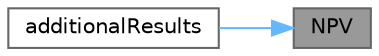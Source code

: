 digraph "NPV"
{
 // INTERACTIVE_SVG=YES
 // LATEX_PDF_SIZE
  bgcolor="transparent";
  edge [fontname=Helvetica,fontsize=10,labelfontname=Helvetica,labelfontsize=10];
  node [fontname=Helvetica,fontsize=10,shape=box,height=0.2,width=0.4];
  rankdir="RL";
  Node1 [label="NPV",height=0.2,width=0.4,color="gray40", fillcolor="grey60", style="filled", fontcolor="black",tooltip="Return the NPV of this instrument."];
  Node1 -> Node2 [dir="back",color="steelblue1",style="solid"];
  Node2 [label="additionalResults",height=0.2,width=0.4,color="grey40", fillcolor="white", style="filled",URL="$classore_1_1data_1_1_barrier_option_wrapper.html#a4a85982f3000c391b5e8d3813f2f5f52",tooltip="Return the additional results of this instrument."];
}
